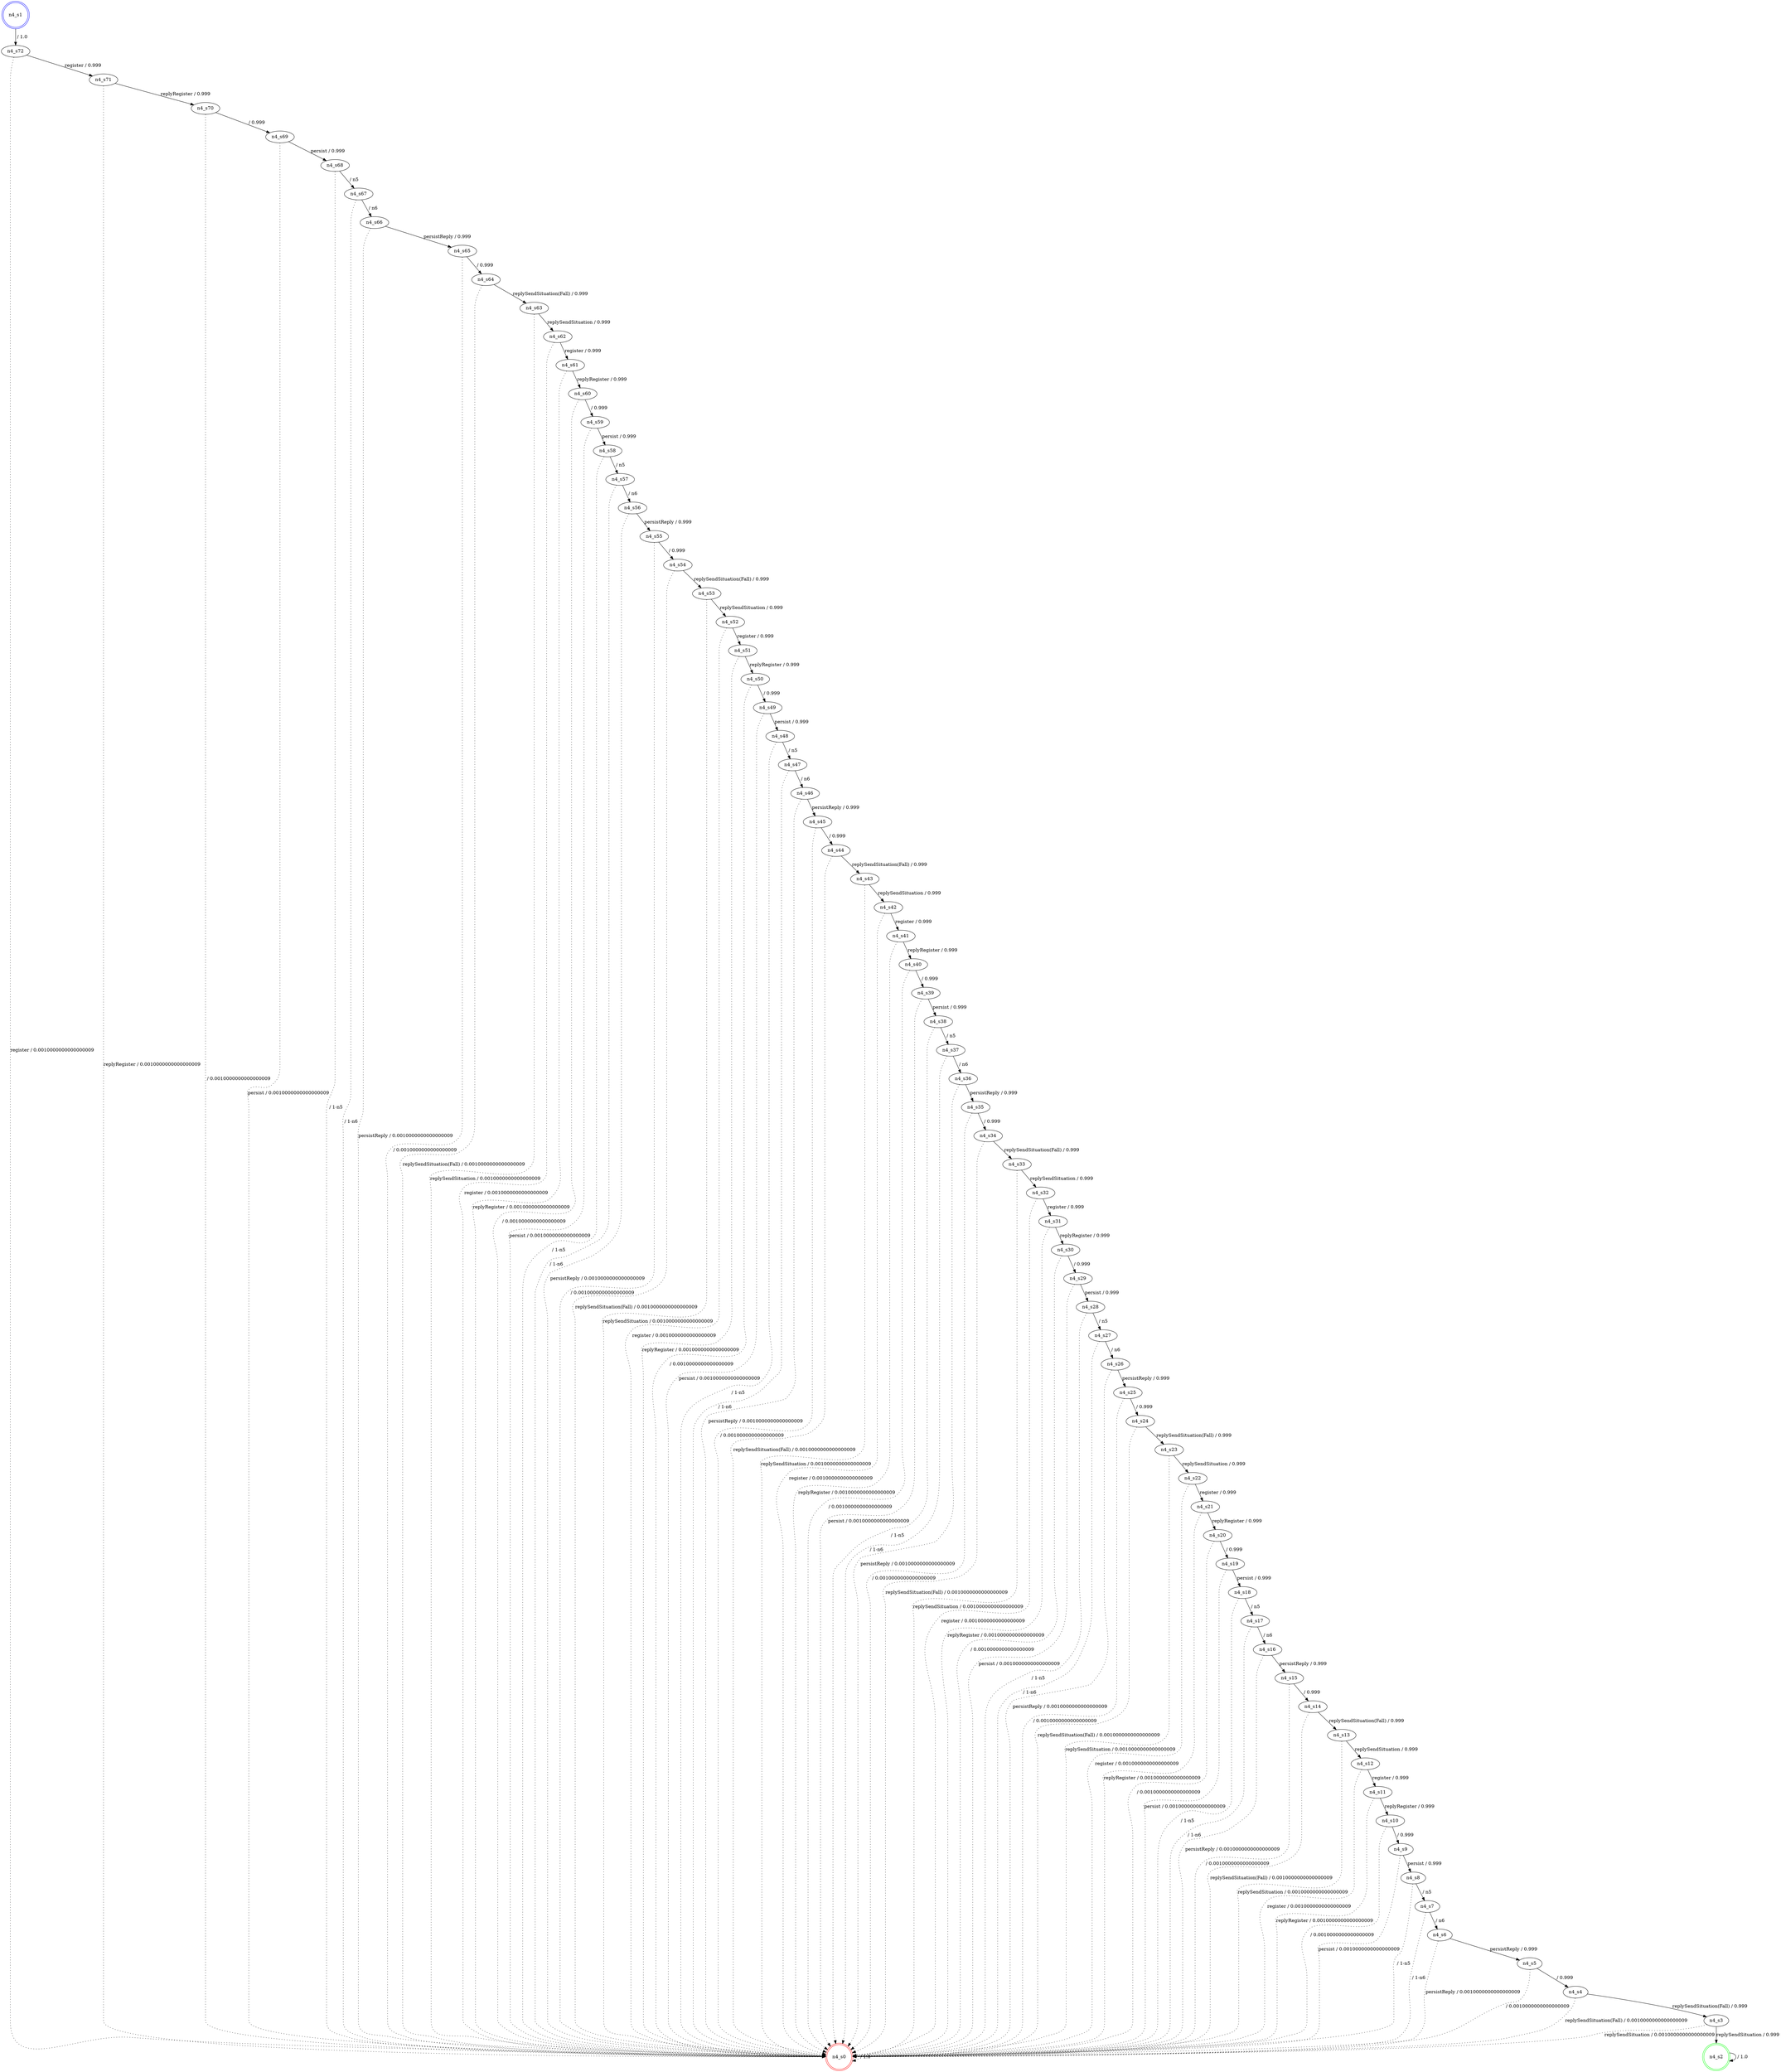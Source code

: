 digraph graphname {
n4_s0 [label="n4_s0",color=red,shape=doublecircle ];
n4_s1 [label="n4_s1",color=blue,shape=doublecircle ];
n4_s2 [label="n4_s2",color=green,shape=doublecircle ];
n4_s3 [label="n4_s3" ];
n4_s4 [label="n4_s4" ];
n4_s5 [label="n4_s5" ];
n4_s6 [label="n4_s6" ];
n4_s7 [label="n4_s7" ];
n4_s8 [label="n4_s8" ];
n4_s9 [label="n4_s9" ];
n4_s10 [label="n4_s10" ];
n4_s11 [label="n4_s11" ];
n4_s12 [label="n4_s12" ];
n4_s13 [label="n4_s13" ];
n4_s14 [label="n4_s14" ];
n4_s15 [label="n4_s15" ];
n4_s16 [label="n4_s16" ];
n4_s17 [label="n4_s17" ];
n4_s18 [label="n4_s18" ];
n4_s19 [label="n4_s19" ];
n4_s20 [label="n4_s20" ];
n4_s21 [label="n4_s21" ];
n4_s22 [label="n4_s22" ];
n4_s23 [label="n4_s23" ];
n4_s24 [label="n4_s24" ];
n4_s25 [label="n4_s25" ];
n4_s26 [label="n4_s26" ];
n4_s27 [label="n4_s27" ];
n4_s28 [label="n4_s28" ];
n4_s29 [label="n4_s29" ];
n4_s30 [label="n4_s30" ];
n4_s31 [label="n4_s31" ];
n4_s32 [label="n4_s32" ];
n4_s33 [label="n4_s33" ];
n4_s34 [label="n4_s34" ];
n4_s35 [label="n4_s35" ];
n4_s36 [label="n4_s36" ];
n4_s37 [label="n4_s37" ];
n4_s38 [label="n4_s38" ];
n4_s39 [label="n4_s39" ];
n4_s40 [label="n4_s40" ];
n4_s41 [label="n4_s41" ];
n4_s42 [label="n4_s42" ];
n4_s43 [label="n4_s43" ];
n4_s44 [label="n4_s44" ];
n4_s45 [label="n4_s45" ];
n4_s46 [label="n4_s46" ];
n4_s47 [label="n4_s47" ];
n4_s48 [label="n4_s48" ];
n4_s49 [label="n4_s49" ];
n4_s50 [label="n4_s50" ];
n4_s51 [label="n4_s51" ];
n4_s52 [label="n4_s52" ];
n4_s53 [label="n4_s53" ];
n4_s54 [label="n4_s54" ];
n4_s55 [label="n4_s55" ];
n4_s56 [label="n4_s56" ];
n4_s57 [label="n4_s57" ];
n4_s58 [label="n4_s58" ];
n4_s59 [label="n4_s59" ];
n4_s60 [label="n4_s60" ];
n4_s61 [label="n4_s61" ];
n4_s62 [label="n4_s62" ];
n4_s63 [label="n4_s63" ];
n4_s64 [label="n4_s64" ];
n4_s65 [label="n4_s65" ];
n4_s66 [label="n4_s66" ];
n4_s67 [label="n4_s67" ];
n4_s68 [label="n4_s68" ];
n4_s69 [label="n4_s69" ];
n4_s70 [label="n4_s70" ];
n4_s71 [label="n4_s71" ];
n4_s72 [label="n4_s72" ];
n4_s0 -> n4_s0 [label=" / 1.0", style=dotted];
n4_s1 -> n4_s72 [label=" / 1.0"];
n4_s2 -> n4_s2 [label=" / 1.0"];
n4_s3 -> n4_s2 [label="replySendSituation / 0.999"];
n4_s3 -> n4_s0 [label="replySendSituation / 0.0010000000000000009", style=dotted];
n4_s4 -> n4_s3 [label="replySendSituation(Fall) / 0.999"];
n4_s4 -> n4_s0 [label="replySendSituation(Fall) / 0.0010000000000000009", style=dotted];
n4_s5 -> n4_s4 [label=" / 0.999"];
n4_s5 -> n4_s0 [label=" / 0.0010000000000000009", style=dotted];
n4_s6 -> n4_s5 [label="persistReply / 0.999"];
n4_s6 -> n4_s0 [label="persistReply / 0.0010000000000000009", style=dotted];
n4_s7 -> n4_s6 [label=" / n6"];
n4_s7 -> n4_s0 [label=" / 1-n6", style=dotted];
n4_s8 -> n4_s7 [label=" / n5"];
n4_s8 -> n4_s0 [label=" / 1-n5", style=dotted];
n4_s9 -> n4_s8 [label="persist / 0.999"];
n4_s9 -> n4_s0 [label="persist / 0.0010000000000000009", style=dotted];
n4_s10 -> n4_s9 [label=" / 0.999"];
n4_s10 -> n4_s0 [label=" / 0.0010000000000000009", style=dotted];
n4_s11 -> n4_s10 [label="replyRegister / 0.999"];
n4_s11 -> n4_s0 [label="replyRegister / 0.0010000000000000009", style=dotted];
n4_s12 -> n4_s11 [label="register / 0.999"];
n4_s12 -> n4_s0 [label="register / 0.0010000000000000009", style=dotted];
n4_s13 -> n4_s12 [label="replySendSituation / 0.999"];
n4_s13 -> n4_s0 [label="replySendSituation / 0.0010000000000000009", style=dotted];
n4_s14 -> n4_s13 [label="replySendSituation(Fall) / 0.999"];
n4_s14 -> n4_s0 [label="replySendSituation(Fall) / 0.0010000000000000009", style=dotted];
n4_s15 -> n4_s14 [label=" / 0.999"];
n4_s15 -> n4_s0 [label=" / 0.0010000000000000009", style=dotted];
n4_s16 -> n4_s15 [label="persistReply / 0.999"];
n4_s16 -> n4_s0 [label="persistReply / 0.0010000000000000009", style=dotted];
n4_s17 -> n4_s16 [label=" / n6"];
n4_s17 -> n4_s0 [label=" / 1-n6", style=dotted];
n4_s18 -> n4_s17 [label=" / n5"];
n4_s18 -> n4_s0 [label=" / 1-n5", style=dotted];
n4_s19 -> n4_s18 [label="persist / 0.999"];
n4_s19 -> n4_s0 [label="persist / 0.0010000000000000009", style=dotted];
n4_s20 -> n4_s19 [label=" / 0.999"];
n4_s20 -> n4_s0 [label=" / 0.0010000000000000009", style=dotted];
n4_s21 -> n4_s20 [label="replyRegister / 0.999"];
n4_s21 -> n4_s0 [label="replyRegister / 0.0010000000000000009", style=dotted];
n4_s22 -> n4_s21 [label="register / 0.999"];
n4_s22 -> n4_s0 [label="register / 0.0010000000000000009", style=dotted];
n4_s23 -> n4_s22 [label="replySendSituation / 0.999"];
n4_s23 -> n4_s0 [label="replySendSituation / 0.0010000000000000009", style=dotted];
n4_s24 -> n4_s23 [label="replySendSituation(Fall) / 0.999"];
n4_s24 -> n4_s0 [label="replySendSituation(Fall) / 0.0010000000000000009", style=dotted];
n4_s25 -> n4_s24 [label=" / 0.999"];
n4_s25 -> n4_s0 [label=" / 0.0010000000000000009", style=dotted];
n4_s26 -> n4_s25 [label="persistReply / 0.999"];
n4_s26 -> n4_s0 [label="persistReply / 0.0010000000000000009", style=dotted];
n4_s27 -> n4_s26 [label=" / n6"];
n4_s27 -> n4_s0 [label=" / 1-n6", style=dotted];
n4_s28 -> n4_s27 [label=" / n5"];
n4_s28 -> n4_s0 [label=" / 1-n5", style=dotted];
n4_s29 -> n4_s28 [label="persist / 0.999"];
n4_s29 -> n4_s0 [label="persist / 0.0010000000000000009", style=dotted];
n4_s30 -> n4_s29 [label=" / 0.999"];
n4_s30 -> n4_s0 [label=" / 0.0010000000000000009", style=dotted];
n4_s31 -> n4_s30 [label="replyRegister / 0.999"];
n4_s31 -> n4_s0 [label="replyRegister / 0.0010000000000000009", style=dotted];
n4_s32 -> n4_s31 [label="register / 0.999"];
n4_s32 -> n4_s0 [label="register / 0.0010000000000000009", style=dotted];
n4_s33 -> n4_s32 [label="replySendSituation / 0.999"];
n4_s33 -> n4_s0 [label="replySendSituation / 0.0010000000000000009", style=dotted];
n4_s34 -> n4_s33 [label="replySendSituation(Fall) / 0.999"];
n4_s34 -> n4_s0 [label="replySendSituation(Fall) / 0.0010000000000000009", style=dotted];
n4_s35 -> n4_s34 [label=" / 0.999"];
n4_s35 -> n4_s0 [label=" / 0.0010000000000000009", style=dotted];
n4_s36 -> n4_s35 [label="persistReply / 0.999"];
n4_s36 -> n4_s0 [label="persistReply / 0.0010000000000000009", style=dotted];
n4_s37 -> n4_s36 [label=" / n6"];
n4_s37 -> n4_s0 [label=" / 1-n6", style=dotted];
n4_s38 -> n4_s37 [label=" / n5"];
n4_s38 -> n4_s0 [label=" / 1-n5", style=dotted];
n4_s39 -> n4_s38 [label="persist / 0.999"];
n4_s39 -> n4_s0 [label="persist / 0.0010000000000000009", style=dotted];
n4_s40 -> n4_s39 [label=" / 0.999"];
n4_s40 -> n4_s0 [label=" / 0.0010000000000000009", style=dotted];
n4_s41 -> n4_s40 [label="replyRegister / 0.999"];
n4_s41 -> n4_s0 [label="replyRegister / 0.0010000000000000009", style=dotted];
n4_s42 -> n4_s41 [label="register / 0.999"];
n4_s42 -> n4_s0 [label="register / 0.0010000000000000009", style=dotted];
n4_s43 -> n4_s42 [label="replySendSituation / 0.999"];
n4_s43 -> n4_s0 [label="replySendSituation / 0.0010000000000000009", style=dotted];
n4_s44 -> n4_s43 [label="replySendSituation(Fall) / 0.999"];
n4_s44 -> n4_s0 [label="replySendSituation(Fall) / 0.0010000000000000009", style=dotted];
n4_s45 -> n4_s44 [label=" / 0.999"];
n4_s45 -> n4_s0 [label=" / 0.0010000000000000009", style=dotted];
n4_s46 -> n4_s45 [label="persistReply / 0.999"];
n4_s46 -> n4_s0 [label="persistReply / 0.0010000000000000009", style=dotted];
n4_s47 -> n4_s46 [label=" / n6"];
n4_s47 -> n4_s0 [label=" / 1-n6", style=dotted];
n4_s48 -> n4_s47 [label=" / n5"];
n4_s48 -> n4_s0 [label=" / 1-n5", style=dotted];
n4_s49 -> n4_s48 [label="persist / 0.999"];
n4_s49 -> n4_s0 [label="persist / 0.0010000000000000009", style=dotted];
n4_s50 -> n4_s49 [label=" / 0.999"];
n4_s50 -> n4_s0 [label=" / 0.0010000000000000009", style=dotted];
n4_s51 -> n4_s50 [label="replyRegister / 0.999"];
n4_s51 -> n4_s0 [label="replyRegister / 0.0010000000000000009", style=dotted];
n4_s52 -> n4_s51 [label="register / 0.999"];
n4_s52 -> n4_s0 [label="register / 0.0010000000000000009", style=dotted];
n4_s53 -> n4_s52 [label="replySendSituation / 0.999"];
n4_s53 -> n4_s0 [label="replySendSituation / 0.0010000000000000009", style=dotted];
n4_s54 -> n4_s53 [label="replySendSituation(Fall) / 0.999"];
n4_s54 -> n4_s0 [label="replySendSituation(Fall) / 0.0010000000000000009", style=dotted];
n4_s55 -> n4_s54 [label=" / 0.999"];
n4_s55 -> n4_s0 [label=" / 0.0010000000000000009", style=dotted];
n4_s56 -> n4_s55 [label="persistReply / 0.999"];
n4_s56 -> n4_s0 [label="persistReply / 0.0010000000000000009", style=dotted];
n4_s57 -> n4_s56 [label=" / n6"];
n4_s57 -> n4_s0 [label=" / 1-n6", style=dotted];
n4_s58 -> n4_s57 [label=" / n5"];
n4_s58 -> n4_s0 [label=" / 1-n5", style=dotted];
n4_s59 -> n4_s58 [label="persist / 0.999"];
n4_s59 -> n4_s0 [label="persist / 0.0010000000000000009", style=dotted];
n4_s60 -> n4_s59 [label=" / 0.999"];
n4_s60 -> n4_s0 [label=" / 0.0010000000000000009", style=dotted];
n4_s61 -> n4_s60 [label="replyRegister / 0.999"];
n4_s61 -> n4_s0 [label="replyRegister / 0.0010000000000000009", style=dotted];
n4_s62 -> n4_s61 [label="register / 0.999"];
n4_s62 -> n4_s0 [label="register / 0.0010000000000000009", style=dotted];
n4_s63 -> n4_s62 [label="replySendSituation / 0.999"];
n4_s63 -> n4_s0 [label="replySendSituation / 0.0010000000000000009", style=dotted];
n4_s64 -> n4_s63 [label="replySendSituation(Fall) / 0.999"];
n4_s64 -> n4_s0 [label="replySendSituation(Fall) / 0.0010000000000000009", style=dotted];
n4_s65 -> n4_s64 [label=" / 0.999"];
n4_s65 -> n4_s0 [label=" / 0.0010000000000000009", style=dotted];
n4_s66 -> n4_s65 [label="persistReply / 0.999"];
n4_s66 -> n4_s0 [label="persistReply / 0.0010000000000000009", style=dotted];
n4_s67 -> n4_s66 [label=" / n6"];
n4_s67 -> n4_s0 [label=" / 1-n6", style=dotted];
n4_s68 -> n4_s67 [label=" / n5"];
n4_s68 -> n4_s0 [label=" / 1-n5", style=dotted];
n4_s69 -> n4_s68 [label="persist / 0.999"];
n4_s69 -> n4_s0 [label="persist / 0.0010000000000000009", style=dotted];
n4_s70 -> n4_s69 [label=" / 0.999"];
n4_s70 -> n4_s0 [label=" / 0.0010000000000000009", style=dotted];
n4_s71 -> n4_s70 [label="replyRegister / 0.999"];
n4_s71 -> n4_s0 [label="replyRegister / 0.0010000000000000009", style=dotted];
n4_s72 -> n4_s71 [label="register / 0.999"];
n4_s72 -> n4_s0 [label="register / 0.0010000000000000009", style=dotted];
}
